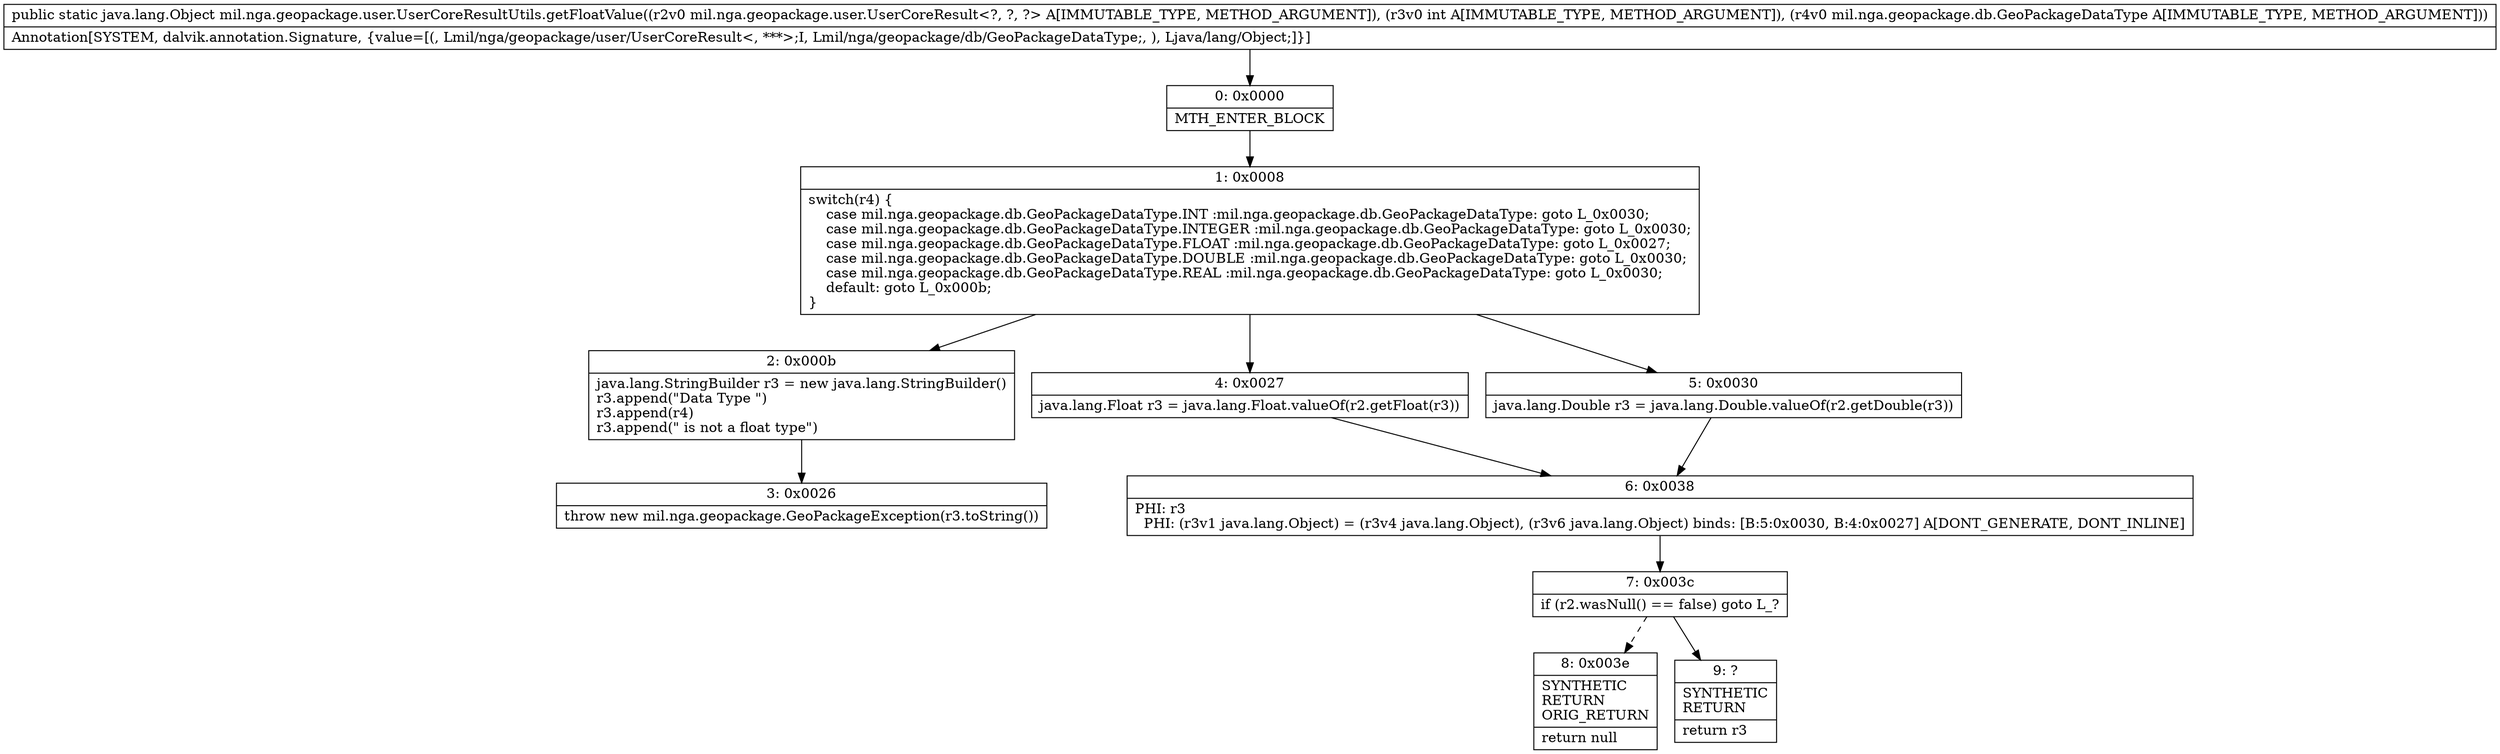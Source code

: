 digraph "CFG formil.nga.geopackage.user.UserCoreResultUtils.getFloatValue(Lmil\/nga\/geopackage\/user\/UserCoreResult;ILmil\/nga\/geopackage\/db\/GeoPackageDataType;)Ljava\/lang\/Object;" {
Node_0 [shape=record,label="{0\:\ 0x0000|MTH_ENTER_BLOCK\l}"];
Node_1 [shape=record,label="{1\:\ 0x0008|switch(r4) \{\l    case mil.nga.geopackage.db.GeoPackageDataType.INT :mil.nga.geopackage.db.GeoPackageDataType: goto L_0x0030;\l    case mil.nga.geopackage.db.GeoPackageDataType.INTEGER :mil.nga.geopackage.db.GeoPackageDataType: goto L_0x0030;\l    case mil.nga.geopackage.db.GeoPackageDataType.FLOAT :mil.nga.geopackage.db.GeoPackageDataType: goto L_0x0027;\l    case mil.nga.geopackage.db.GeoPackageDataType.DOUBLE :mil.nga.geopackage.db.GeoPackageDataType: goto L_0x0030;\l    case mil.nga.geopackage.db.GeoPackageDataType.REAL :mil.nga.geopackage.db.GeoPackageDataType: goto L_0x0030;\l    default: goto L_0x000b;\l\}\l}"];
Node_2 [shape=record,label="{2\:\ 0x000b|java.lang.StringBuilder r3 = new java.lang.StringBuilder()\lr3.append(\"Data Type \")\lr3.append(r4)\lr3.append(\" is not a float type\")\l}"];
Node_3 [shape=record,label="{3\:\ 0x0026|throw new mil.nga.geopackage.GeoPackageException(r3.toString())\l}"];
Node_4 [shape=record,label="{4\:\ 0x0027|java.lang.Float r3 = java.lang.Float.valueOf(r2.getFloat(r3))\l}"];
Node_5 [shape=record,label="{5\:\ 0x0030|java.lang.Double r3 = java.lang.Double.valueOf(r2.getDouble(r3))\l}"];
Node_6 [shape=record,label="{6\:\ 0x0038|PHI: r3 \l  PHI: (r3v1 java.lang.Object) = (r3v4 java.lang.Object), (r3v6 java.lang.Object) binds: [B:5:0x0030, B:4:0x0027] A[DONT_GENERATE, DONT_INLINE]\l}"];
Node_7 [shape=record,label="{7\:\ 0x003c|if (r2.wasNull() == false) goto L_?\l}"];
Node_8 [shape=record,label="{8\:\ 0x003e|SYNTHETIC\lRETURN\lORIG_RETURN\l|return null\l}"];
Node_9 [shape=record,label="{9\:\ ?|SYNTHETIC\lRETURN\l|return r3\l}"];
MethodNode[shape=record,label="{public static java.lang.Object mil.nga.geopackage.user.UserCoreResultUtils.getFloatValue((r2v0 mil.nga.geopackage.user.UserCoreResult\<?, ?, ?\> A[IMMUTABLE_TYPE, METHOD_ARGUMENT]), (r3v0 int A[IMMUTABLE_TYPE, METHOD_ARGUMENT]), (r4v0 mil.nga.geopackage.db.GeoPackageDataType A[IMMUTABLE_TYPE, METHOD_ARGUMENT]))  | Annotation[SYSTEM, dalvik.annotation.Signature, \{value=[(, Lmil\/nga\/geopackage\/user\/UserCoreResult\<, ***\>;I, Lmil\/nga\/geopackage\/db\/GeoPackageDataType;, ), Ljava\/lang\/Object;]\}]\l}"];
MethodNode -> Node_0;
Node_0 -> Node_1;
Node_1 -> Node_2;
Node_1 -> Node_4;
Node_1 -> Node_5;
Node_2 -> Node_3;
Node_4 -> Node_6;
Node_5 -> Node_6;
Node_6 -> Node_7;
Node_7 -> Node_8[style=dashed];
Node_7 -> Node_9;
}

